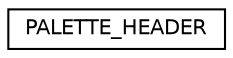 digraph "Graphical Class Hierarchy"
{
  edge [fontname="Helvetica",fontsize="10",labelfontname="Helvetica",labelfontsize="10"];
  node [fontname="Helvetica",fontsize="10",shape=record];
  rankdir="LR";
  Node1 [label="PALETTE_HEADER",height=0.2,width=0.4,color="black", fillcolor="white", style="filled",URL="$struct_p_a_l_e_t_t_e___h_e_a_d_e_r.html"];
}
